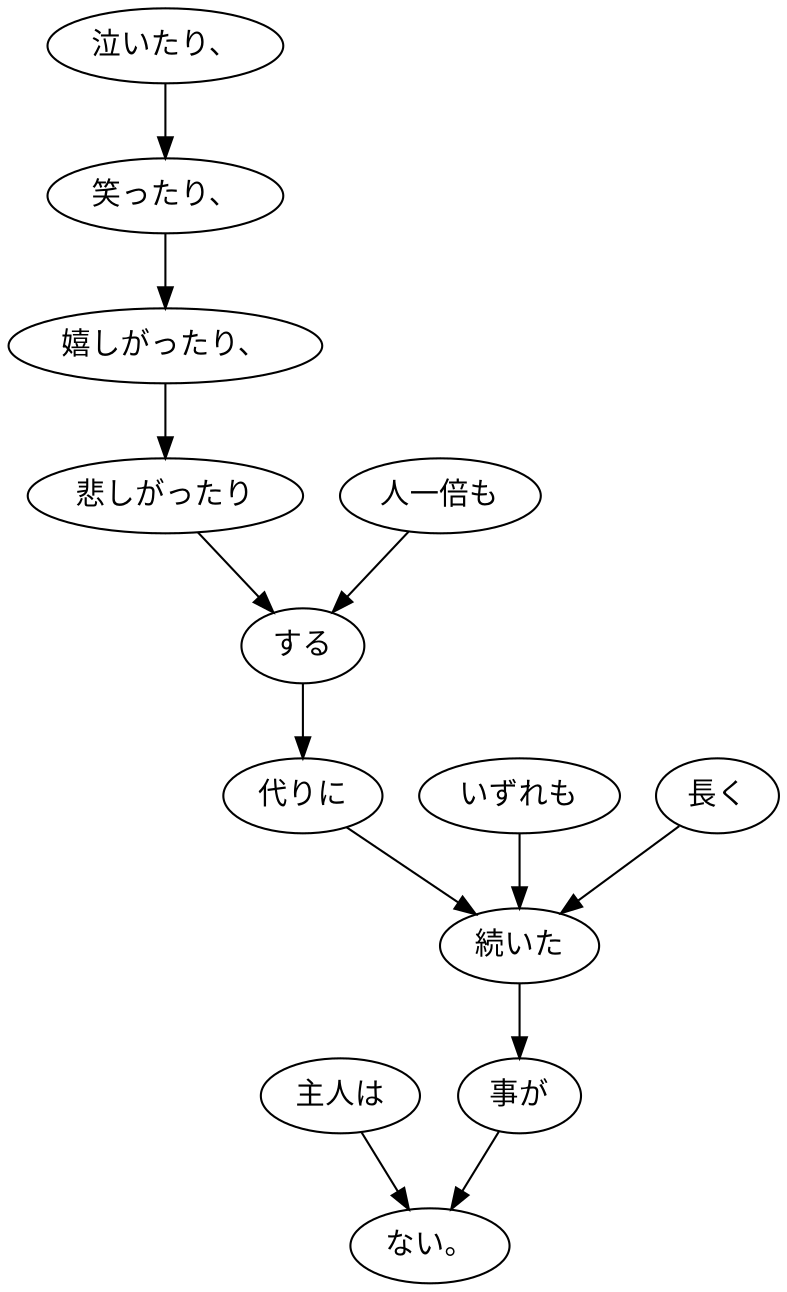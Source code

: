 digraph graph6548 {
	node0 [label="主人は"];
	node1 [label="泣いたり、"];
	node2 [label="笑ったり、"];
	node3 [label="嬉しがったり、"];
	node4 [label="悲しがったり"];
	node5 [label="人一倍も"];
	node6 [label="する"];
	node7 [label="代りに"];
	node8 [label="いずれも"];
	node9 [label="長く"];
	node10 [label="続いた"];
	node11 [label="事が"];
	node12 [label="ない。"];
	node0 -> node12;
	node1 -> node2;
	node2 -> node3;
	node3 -> node4;
	node4 -> node6;
	node5 -> node6;
	node6 -> node7;
	node7 -> node10;
	node8 -> node10;
	node9 -> node10;
	node10 -> node11;
	node11 -> node12;
}
